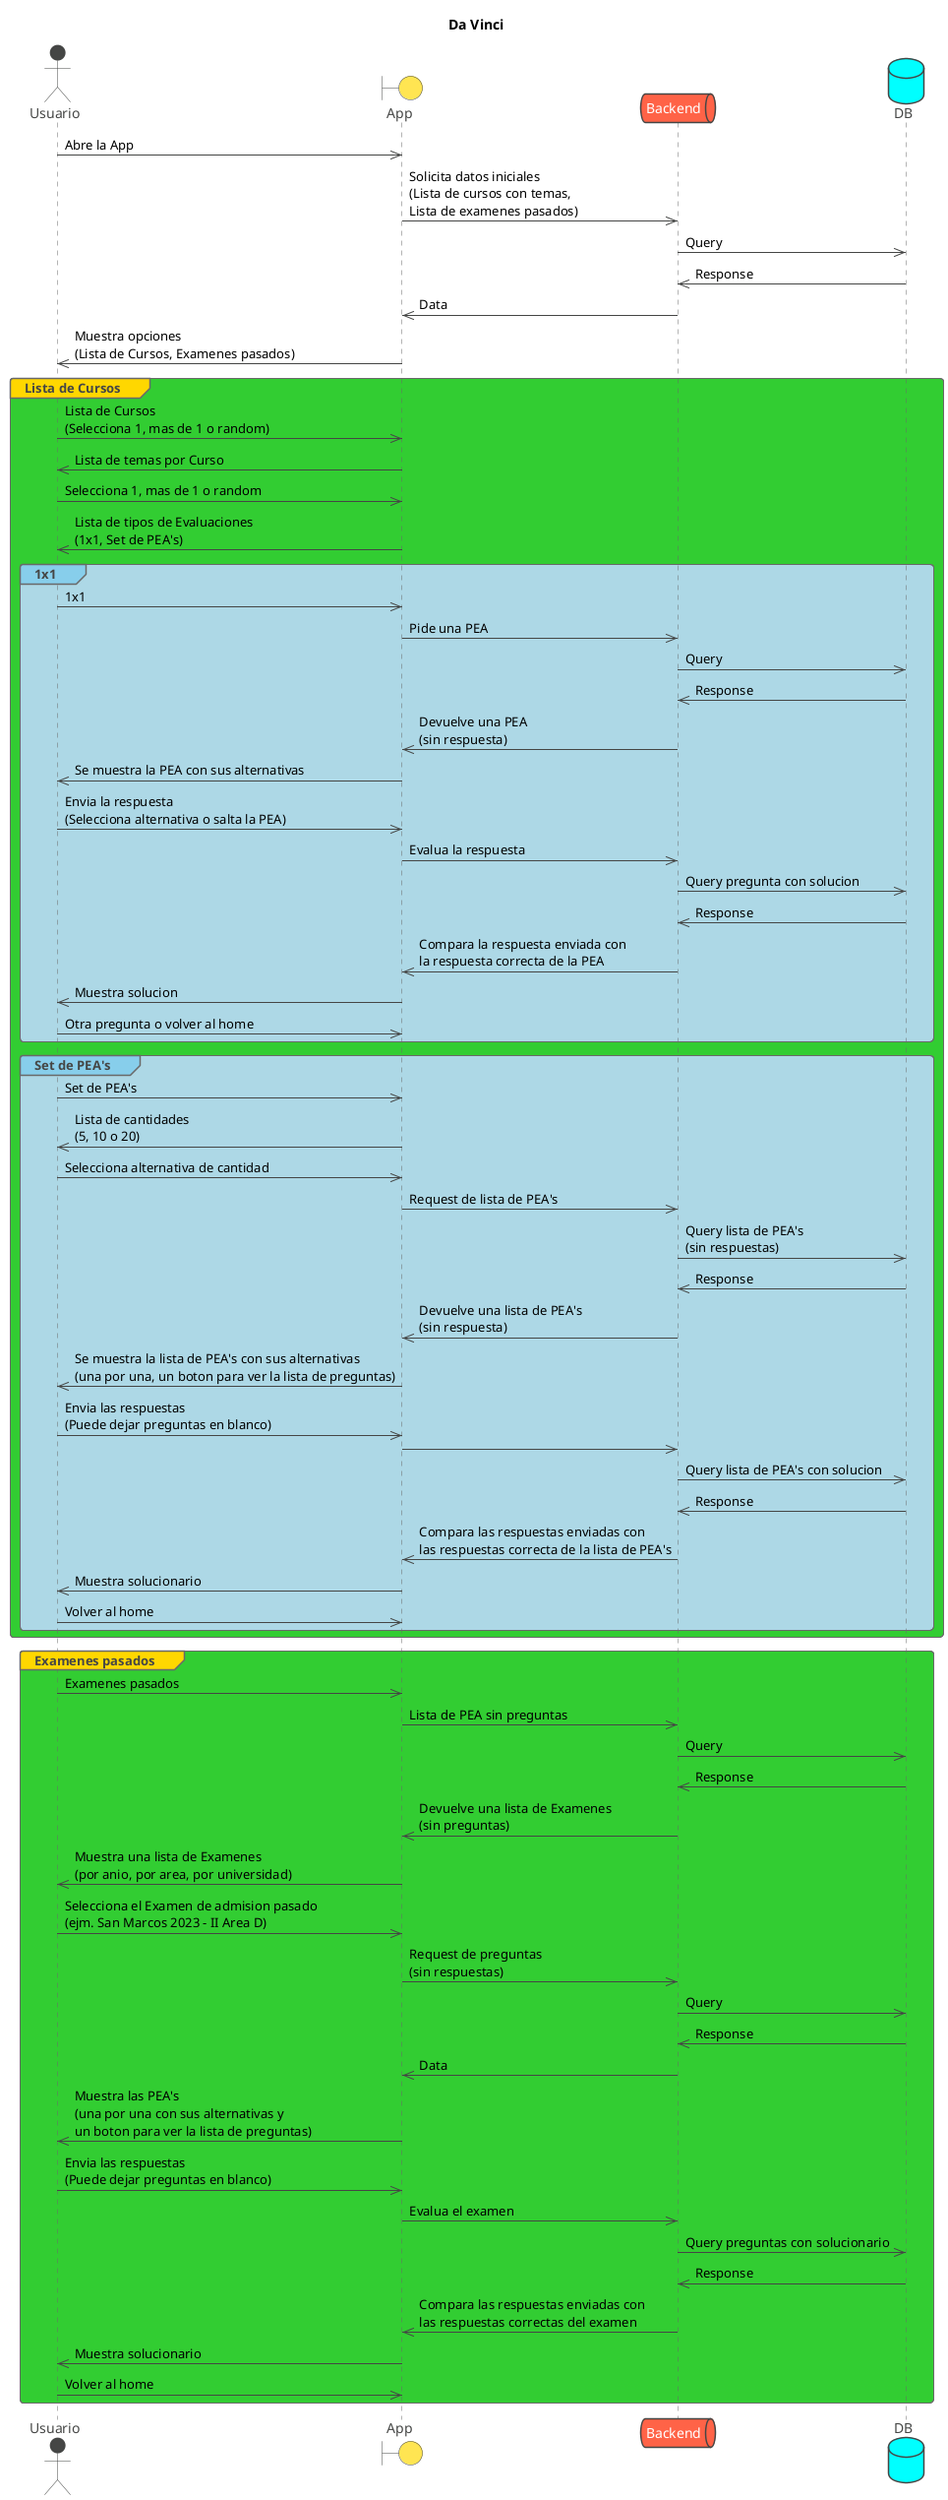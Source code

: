 @startuml Da Vinci
!theme vibrant

title Da Vinci

actor Usuario
boundary App
queue Backend
database DB


Usuario ->> App: Abre la App
App ->> Backend: Solicita datos iniciales \n(Lista de cursos con temas, \nLista de examenes pasados)
Backend ->> DB: Query
DB ->> Backend: Response
Backend ->> App: Data
App ->> Usuario: Muestra opciones \n(Lista de Cursos, Examenes pasados)


group#Gold  #LimeGreen Lista de Cursos
Usuario ->> App: Lista de Cursos \n(Selecciona 1, mas de 1 o random)
App ->> Usuario: Lista de temas por Curso
Usuario ->> App: Selecciona 1, mas de 1 o random
App ->> Usuario: Lista de tipos de Evaluaciones \n(1x1, Set de PEA's)

group#SkyBlue #LightBlue 1x1
Usuario ->> App: 1x1
App ->> Backend: Pide una PEA
Backend ->> DB: Query
DB ->> Backend: Response
Backend ->> App: Devuelve una PEA \n(sin respuesta)
App ->> Usuario: Se muestra la PEA con sus alternativas
Usuario ->> App: Envia la respuesta \n(Selecciona alternativa o salta la PEA)
App ->> Backend: Evalua la respuesta
Backend ->> DB: Query pregunta con solucion
DB ->> Backend: Response
Backend ->> App: Compara la respuesta enviada con \nla respuesta correcta de la PEA
App ->> Usuario: Muestra solucion
Usuario ->> App: Otra pregunta o volver al home
end

group#SkyBlue #LightBlue Set de PEA's
Usuario ->> App: Set de PEA's
App ->> Usuario: Lista de cantidades \n(5, 10 o 20)
Usuario ->> App: Selecciona alternativa de cantidad
App ->> Backend: Request de lista de PEA's
Backend ->> DB: Query lista de PEA's \n(sin respuestas)
DB ->> Backend: Response
Backend ->> App: Devuelve una lista de PEA's \n(sin respuesta)
App ->> Usuario: Se muestra la lista de PEA's con sus alternativas \n(una por una, un boton para ver la lista de preguntas)
Usuario ->> App: Envia las respuestas \n(Puede dejar preguntas en blanco)
App ->> Backend: 
Backend ->> DB: Query lista de PEA's con solucion
DB ->> Backend: Response
Backend ->> App: Compara las respuestas enviadas con \nlas respuestas correcta de la lista de PEA's
App ->> Usuario: Muestra solucionario
Usuario ->> App: Volver al home
end

end


group#Gold #LimeGreen Examenes pasados
Usuario ->> App: Examenes pasados
App ->> Backend: Lista de PEA sin preguntas
Backend ->> DB: Query
DB ->> Backend: Response
Backend ->> App: Devuelve una lista de Examenes \n(sin preguntas)
App ->> Usuario: Muestra una lista de Examenes \n(por anio, por area, por universidad)
Usuario ->> App: Selecciona el Examen de admision pasado \n(ejm. San Marcos 2023 - II Area D)
App ->> Backend: Request de preguntas \n(sin respuestas)
Backend ->> DB: Query
DB ->> Backend: Response
Backend ->> App: Data
App ->> Usuario: Muestra las PEA's \n(una por una con sus alternativas y \nun boton para ver la lista de preguntas)
Usuario ->> App: Envia las respuestas \n(Puede dejar preguntas en blanco)
App ->> Backend: Evalua el examen
Backend ->> DB: Query preguntas con solucionario
DB ->> Backend: Response
Backend ->> App: Compara las respuestas enviadas con \nlas respuestas correctas del examen
App ->> Usuario: Muestra solucionario
Usuario ->> App: Volver al home
end

@enduml
